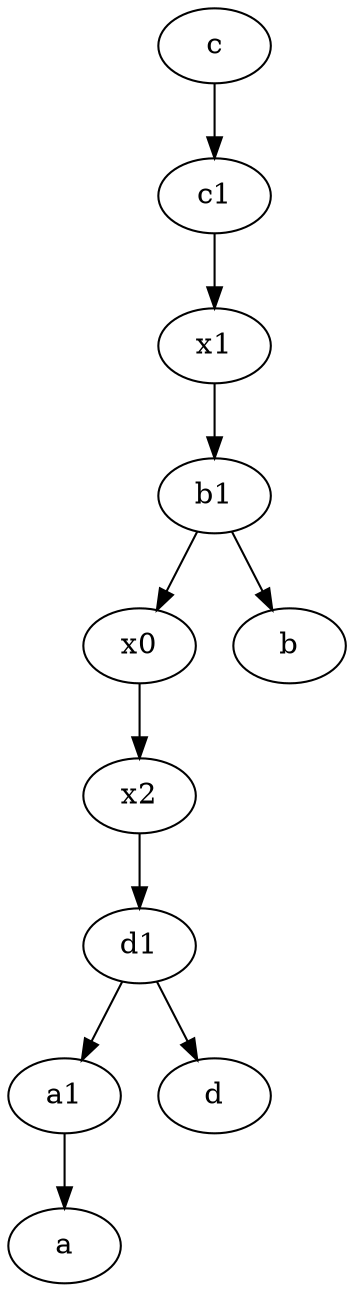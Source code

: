 digraph  {
	x0;
	x2;
	a1 [pos="40,15!"];
	c [pos="20,10!"];
	b1 [pos="45,20!"];
	c1 [pos="30,15!"];
	x1;
	d1 [pos="25,30!"];
	x1 -> b1;
	c -> c1;
	x2 -> d1;
	x0 -> x2;
	b1 -> b;
	c1 -> x1;
	a1 -> a;
	b1 -> x0;
	d1 -> a1;
	d1 -> d;

	}